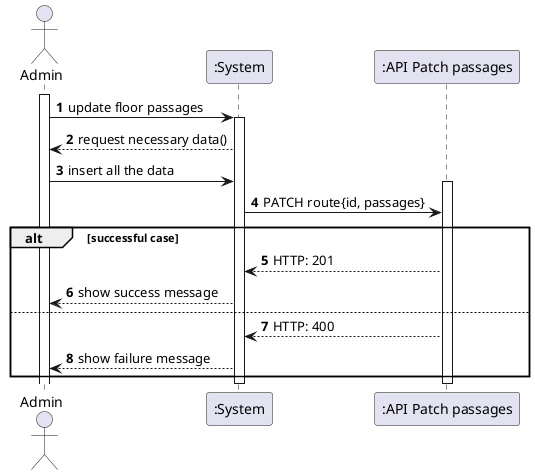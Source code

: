 @startuml
autonumber
'hide footbox
actor "Admin" as admin

participant ":System" as sys
participant ":API Patch passages" as floor

activate admin

admin -> sys: update floor passages
activate sys

sys --> admin: request necessary data()
admin -> sys : insert all the data
activate floor
sys -> floor: PATCH route{id, passages}

alt successful case
    floor --> sys: HTTP: 201
    sys --> admin: show success message
else
    floor --> sys: HTTP: 400
    sys --> admin: show failure message
end
deactivate floor
deactivate sys
@enduml